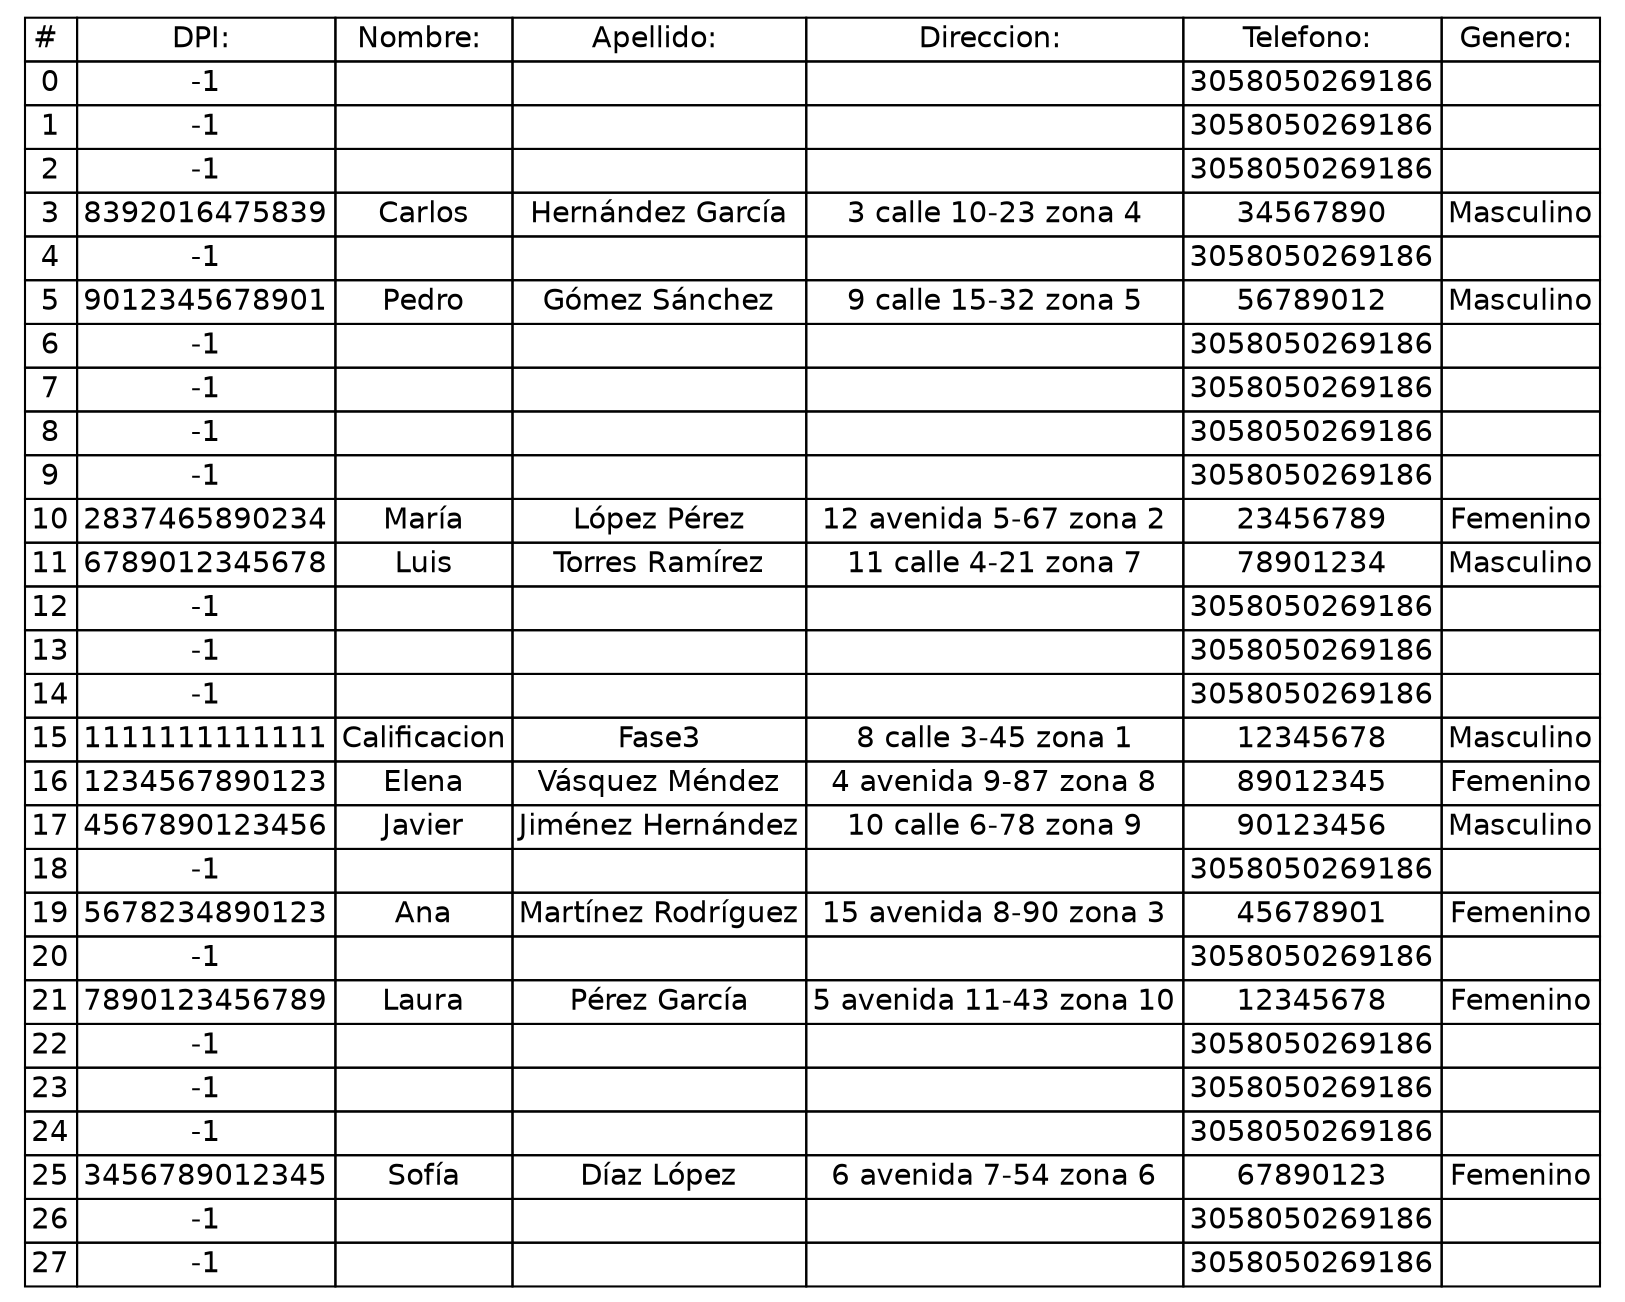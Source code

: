 digraph {
  node [ shape=plaintext fontname=Helvetica ]

  n [ label = <
    <table border="0" cellborder="1" cellspacing="0" bgcolor="white" color="black">
      <tr>
        <td># </td>
        <td>DPI: </td>
        <td>Nombre: </td>
        <td>Apellido: </td>
        <td>Direccion: </td>
        <td>Telefono: </td>
        <td>Genero: </td>
      </tr>
      <tr>
        <td>0</td>
        <td>-1</td>
        <td></td>
        <td></td>
        <td></td>
        <td>3058050269186</td>
        <td></td>
      </tr>
      <tr>
        <td>1</td>
        <td>-1</td>
        <td></td>
        <td></td>
        <td></td>
        <td>3058050269186</td>
        <td></td>
      </tr>
      <tr>
        <td>2</td>
        <td>-1</td>
        <td></td>
        <td></td>
        <td></td>
        <td>3058050269186</td>
        <td></td>
      </tr>
      <tr>
        <td>3</td>
        <td>8392016475839</td>
        <td>Carlos</td>
        <td>Hernández García</td>
        <td>3 calle 10-23 zona 4</td>
        <td>34567890</td>
        <td>Masculino</td>
      </tr>
      <tr>
        <td>4</td>
        <td>-1</td>
        <td></td>
        <td></td>
        <td></td>
        <td>3058050269186</td>
        <td></td>
      </tr>
      <tr>
        <td>5</td>
        <td>9012345678901</td>
        <td>Pedro</td>
        <td>Gómez Sánchez</td>
        <td>9 calle 15-32 zona 5</td>
        <td>56789012</td>
        <td>Masculino</td>
      </tr>
      <tr>
        <td>6</td>
        <td>-1</td>
        <td></td>
        <td></td>
        <td></td>
        <td>3058050269186</td>
        <td></td>
      </tr>
      <tr>
        <td>7</td>
        <td>-1</td>
        <td></td>
        <td></td>
        <td></td>
        <td>3058050269186</td>
        <td></td>
      </tr>
      <tr>
        <td>8</td>
        <td>-1</td>
        <td></td>
        <td></td>
        <td></td>
        <td>3058050269186</td>
        <td></td>
      </tr>
      <tr>
        <td>9</td>
        <td>-1</td>
        <td></td>
        <td></td>
        <td></td>
        <td>3058050269186</td>
        <td></td>
      </tr>
      <tr>
        <td>10</td>
        <td>2837465890234</td>
        <td>María</td>
        <td>López Pérez</td>
        <td>12 avenida 5-67 zona 2</td>
        <td>23456789</td>
        <td>Femenino</td>
      </tr>
      <tr>
        <td>11</td>
        <td>6789012345678</td>
        <td>Luis</td>
        <td>Torres Ramírez</td>
        <td>11 calle 4-21 zona 7</td>
        <td>78901234</td>
        <td>Masculino</td>
      </tr>
      <tr>
        <td>12</td>
        <td>-1</td>
        <td></td>
        <td></td>
        <td></td>
        <td>3058050269186</td>
        <td></td>
      </tr>
      <tr>
        <td>13</td>
        <td>-1</td>
        <td></td>
        <td></td>
        <td></td>
        <td>3058050269186</td>
        <td></td>
      </tr>
      <tr>
        <td>14</td>
        <td>-1</td>
        <td></td>
        <td></td>
        <td></td>
        <td>3058050269186</td>
        <td></td>
      </tr>
      <tr>
        <td>15</td>
        <td>1111111111111</td>
        <td>Calificacion</td>
        <td>Fase3</td>
        <td>8 calle 3-45 zona 1</td>
        <td>12345678</td>
        <td>Masculino</td>
      </tr>
      <tr>
        <td>16</td>
        <td>1234567890123</td>
        <td>Elena</td>
        <td>Vásquez Méndez</td>
        <td>4 avenida 9-87 zona 8</td>
        <td>89012345</td>
        <td>Femenino</td>
      </tr>
      <tr>
        <td>17</td>
        <td>4567890123456</td>
        <td>Javier</td>
        <td>Jiménez Hernández</td>
        <td>10 calle 6-78 zona 9</td>
        <td>90123456</td>
        <td>Masculino</td>
      </tr>
      <tr>
        <td>18</td>
        <td>-1</td>
        <td></td>
        <td></td>
        <td></td>
        <td>3058050269186</td>
        <td></td>
      </tr>
      <tr>
        <td>19</td>
        <td>5678234890123</td>
        <td>Ana</td>
        <td>Martínez Rodríguez</td>
        <td>15 avenida 8-90 zona 3</td>
        <td>45678901</td>
        <td>Femenino</td>
      </tr>
      <tr>
        <td>20</td>
        <td>-1</td>
        <td></td>
        <td></td>
        <td></td>
        <td>3058050269186</td>
        <td></td>
      </tr>
      <tr>
        <td>21</td>
        <td>7890123456789</td>
        <td>Laura</td>
        <td>Pérez García</td>
        <td>5 avenida 11-43 zona 10</td>
        <td>12345678</td>
        <td>Femenino</td>
      </tr>
      <tr>
        <td>22</td>
        <td>-1</td>
        <td></td>
        <td></td>
        <td></td>
        <td>3058050269186</td>
        <td></td>
      </tr>
      <tr>
        <td>23</td>
        <td>-1</td>
        <td></td>
        <td></td>
        <td></td>
        <td>3058050269186</td>
        <td></td>
      </tr>
      <tr>
        <td>24</td>
        <td>-1</td>
        <td></td>
        <td></td>
        <td></td>
        <td>3058050269186</td>
        <td></td>
      </tr>
      <tr>
        <td>25</td>
        <td>3456789012345</td>
        <td>Sofía</td>
        <td>Díaz López</td>
        <td>6 avenida 7-54 zona 6</td>
        <td>67890123</td>
        <td>Femenino</td>
      </tr>
      <tr>
        <td>26</td>
        <td>-1</td>
        <td></td>
        <td></td>
        <td></td>
        <td>3058050269186</td>
        <td></td>
      </tr>
      <tr>
        <td>27</td>
        <td>-1</td>
        <td></td>
        <td></td>
        <td></td>
        <td>3058050269186</td>
        <td></td>
      </tr>
    </table>
  > ]

}
